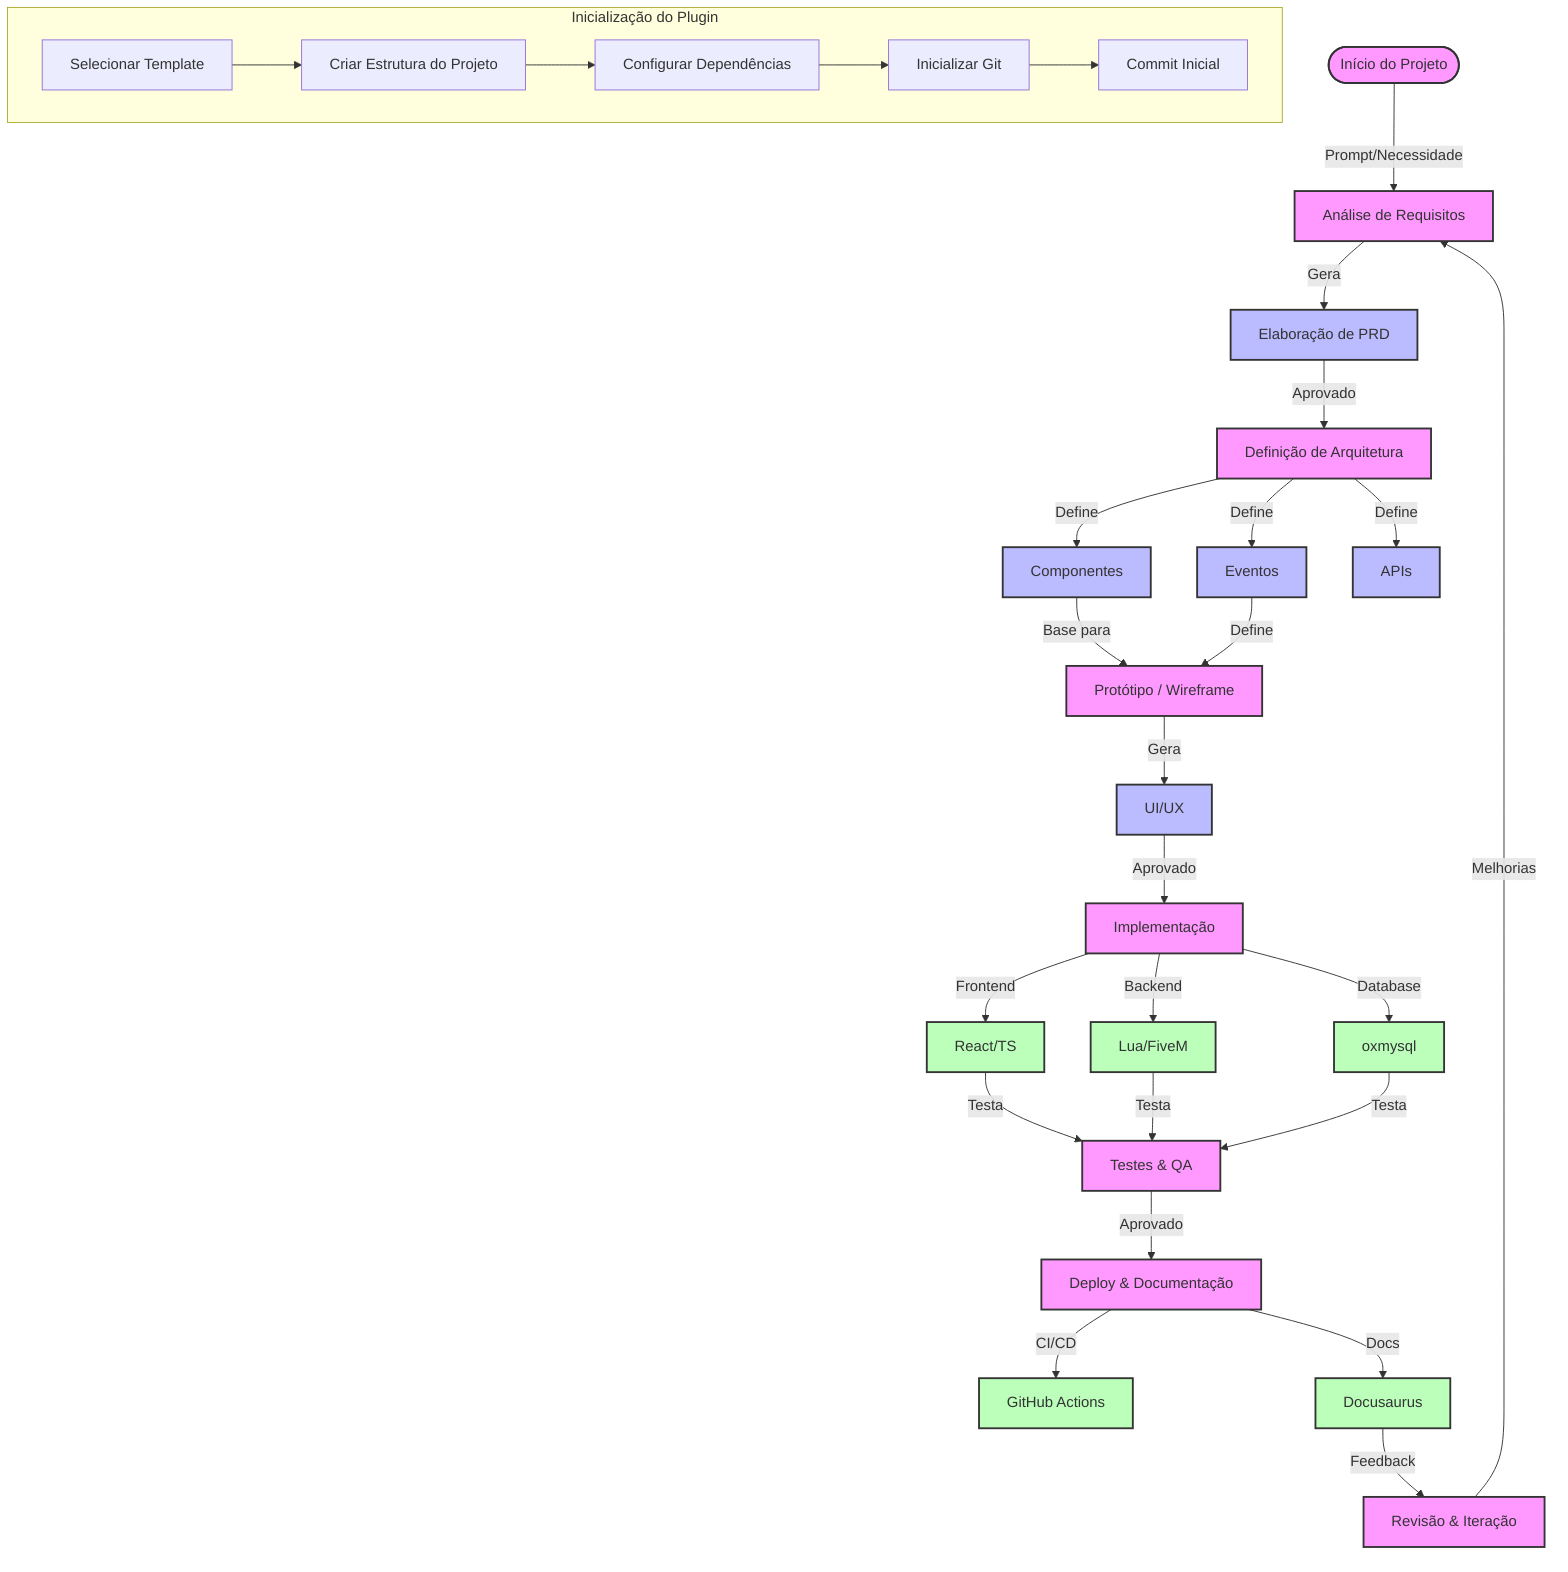 flowchart TD
    %% Início do Projeto
    Start([Início do Projeto]) --> |Prompt/Necessidade| Analysis[Análise de Requisitos]
    
    %% Análise
    Analysis --> |Gera| PRD[Elaboração de PRD]
    PRD --> |Aprovado| Architecture[Definição de Arquitetura]
    
    %% Arquitetura
    Architecture --> |Define| Components[Componentes]
    Architecture --> |Define| Events[Eventos]
    Architecture --> |Define| APIs[APIs]
    
    %% Prototipação
    Components --> |Base para| Prototype[Protótipo / Wireframe]
    Events --> |Define| Prototype
    Prototype --> |Gera| UI[UI/UX]
    
    %% Implementação
    UI --> |Aprovado| Implementation[Implementação]
    Implementation --> |Frontend| React[React/TS]
    Implementation --> |Backend| Lua[Lua/FiveM]
    Implementation --> |Database| MySQL[oxmysql]
    
    %% Testes
    React --> |Testa| Testing[Testes & QA]
    Lua --> |Testa| Testing
    MySQL --> |Testa| Testing
    
    %% Deploy
    Testing --> |Aprovado| Deployment[Deploy & Documentação]
    Deployment --> |CI/CD| GitHub[GitHub Actions]
    Deployment --> |Docs| Docusaurus[Docusaurus]
    
    %% Feedback Loop
    Docusaurus --> |Feedback| Review[Revisão & Iteração]
    Review --> |Melhorias| Analysis
    
    %% Estilos
    classDef phase fill:#f9f,stroke:#333,stroke-width:2px
    classDef artifact fill:#bbf,stroke:#333,stroke-width:2px
    classDef tool fill:#bfb,stroke:#333,stroke-width:2px
    
    class Start,Analysis,Architecture,Prototype,Implementation,Testing,Deployment,Review phase
    class PRD,Components,Events,APIs,UI artifact
    class React,Lua,MySQL,GitHub,Docusaurus tool

    subgraph Inicialização do Plugin
        H[Selecionar Template] --> I[Criar Estrutura do Projeto]
        I --> J[Configurar Dependências]
        J --> K[Inicializar Git]
        K --> L[Commit Inicial]
    end